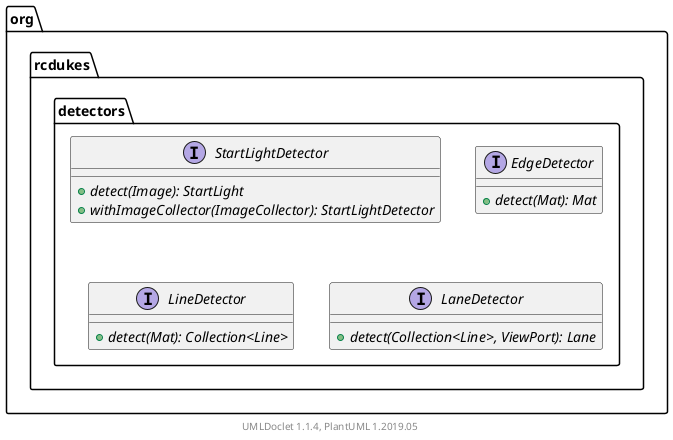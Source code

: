 @startuml

    namespace org.rcdukes.detectors {

        interface StartLightDetector [[StartLightDetector.html]] {
            {abstract} +detect(Image): StartLight
            {abstract} +withImageCollector(ImageCollector): StartLightDetector
        }

        interface EdgeDetector [[EdgeDetector.html]] {
            {abstract} +detect(Mat): Mat
        }

        interface LineDetector [[LineDetector.html]] {
            {abstract} +detect(Mat): Collection<Line>
        }

        interface LaneDetector [[LaneDetector.html]] {
            {abstract} +detect(Collection<Line>, ViewPort): Lane
        }

    }


    center footer UMLDoclet 1.1.4, PlantUML 1.2019.05
@enduml
